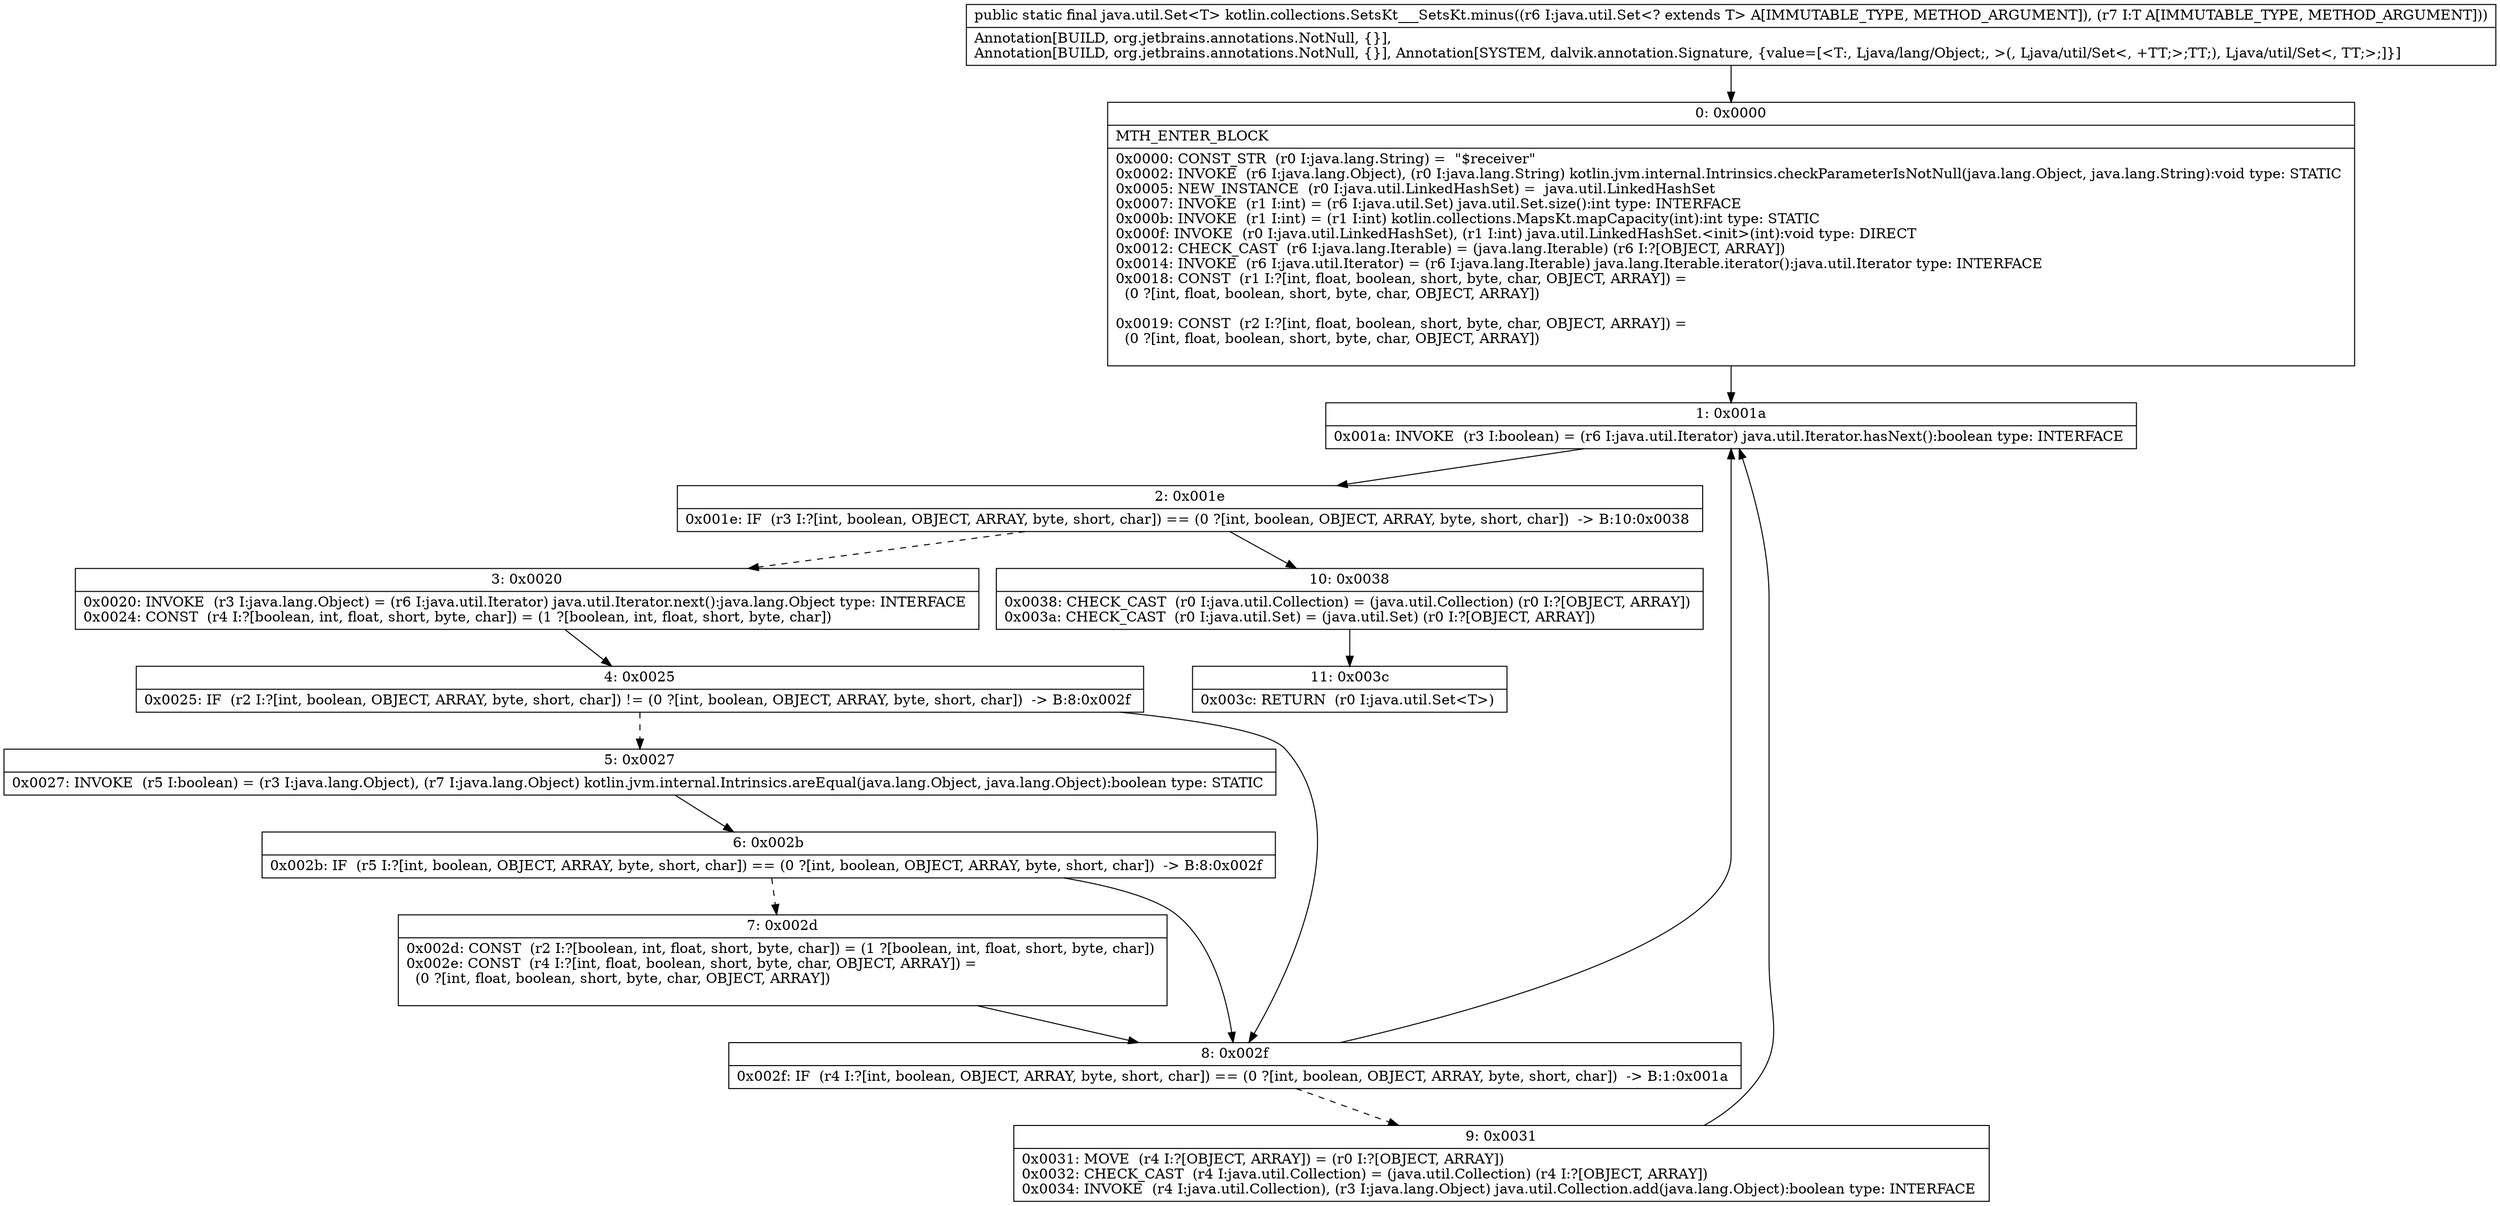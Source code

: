 digraph "CFG forkotlin.collections.SetsKt___SetsKt.minus(Ljava\/util\/Set;Ljava\/lang\/Object;)Ljava\/util\/Set;" {
Node_0 [shape=record,label="{0\:\ 0x0000|MTH_ENTER_BLOCK\l|0x0000: CONST_STR  (r0 I:java.lang.String) =  \"$receiver\" \l0x0002: INVOKE  (r6 I:java.lang.Object), (r0 I:java.lang.String) kotlin.jvm.internal.Intrinsics.checkParameterIsNotNull(java.lang.Object, java.lang.String):void type: STATIC \l0x0005: NEW_INSTANCE  (r0 I:java.util.LinkedHashSet) =  java.util.LinkedHashSet \l0x0007: INVOKE  (r1 I:int) = (r6 I:java.util.Set) java.util.Set.size():int type: INTERFACE \l0x000b: INVOKE  (r1 I:int) = (r1 I:int) kotlin.collections.MapsKt.mapCapacity(int):int type: STATIC \l0x000f: INVOKE  (r0 I:java.util.LinkedHashSet), (r1 I:int) java.util.LinkedHashSet.\<init\>(int):void type: DIRECT \l0x0012: CHECK_CAST  (r6 I:java.lang.Iterable) = (java.lang.Iterable) (r6 I:?[OBJECT, ARRAY]) \l0x0014: INVOKE  (r6 I:java.util.Iterator) = (r6 I:java.lang.Iterable) java.lang.Iterable.iterator():java.util.Iterator type: INTERFACE \l0x0018: CONST  (r1 I:?[int, float, boolean, short, byte, char, OBJECT, ARRAY]) = \l  (0 ?[int, float, boolean, short, byte, char, OBJECT, ARRAY])\l \l0x0019: CONST  (r2 I:?[int, float, boolean, short, byte, char, OBJECT, ARRAY]) = \l  (0 ?[int, float, boolean, short, byte, char, OBJECT, ARRAY])\l \l}"];
Node_1 [shape=record,label="{1\:\ 0x001a|0x001a: INVOKE  (r3 I:boolean) = (r6 I:java.util.Iterator) java.util.Iterator.hasNext():boolean type: INTERFACE \l}"];
Node_2 [shape=record,label="{2\:\ 0x001e|0x001e: IF  (r3 I:?[int, boolean, OBJECT, ARRAY, byte, short, char]) == (0 ?[int, boolean, OBJECT, ARRAY, byte, short, char])  \-\> B:10:0x0038 \l}"];
Node_3 [shape=record,label="{3\:\ 0x0020|0x0020: INVOKE  (r3 I:java.lang.Object) = (r6 I:java.util.Iterator) java.util.Iterator.next():java.lang.Object type: INTERFACE \l0x0024: CONST  (r4 I:?[boolean, int, float, short, byte, char]) = (1 ?[boolean, int, float, short, byte, char]) \l}"];
Node_4 [shape=record,label="{4\:\ 0x0025|0x0025: IF  (r2 I:?[int, boolean, OBJECT, ARRAY, byte, short, char]) != (0 ?[int, boolean, OBJECT, ARRAY, byte, short, char])  \-\> B:8:0x002f \l}"];
Node_5 [shape=record,label="{5\:\ 0x0027|0x0027: INVOKE  (r5 I:boolean) = (r3 I:java.lang.Object), (r7 I:java.lang.Object) kotlin.jvm.internal.Intrinsics.areEqual(java.lang.Object, java.lang.Object):boolean type: STATIC \l}"];
Node_6 [shape=record,label="{6\:\ 0x002b|0x002b: IF  (r5 I:?[int, boolean, OBJECT, ARRAY, byte, short, char]) == (0 ?[int, boolean, OBJECT, ARRAY, byte, short, char])  \-\> B:8:0x002f \l}"];
Node_7 [shape=record,label="{7\:\ 0x002d|0x002d: CONST  (r2 I:?[boolean, int, float, short, byte, char]) = (1 ?[boolean, int, float, short, byte, char]) \l0x002e: CONST  (r4 I:?[int, float, boolean, short, byte, char, OBJECT, ARRAY]) = \l  (0 ?[int, float, boolean, short, byte, char, OBJECT, ARRAY])\l \l}"];
Node_8 [shape=record,label="{8\:\ 0x002f|0x002f: IF  (r4 I:?[int, boolean, OBJECT, ARRAY, byte, short, char]) == (0 ?[int, boolean, OBJECT, ARRAY, byte, short, char])  \-\> B:1:0x001a \l}"];
Node_9 [shape=record,label="{9\:\ 0x0031|0x0031: MOVE  (r4 I:?[OBJECT, ARRAY]) = (r0 I:?[OBJECT, ARRAY]) \l0x0032: CHECK_CAST  (r4 I:java.util.Collection) = (java.util.Collection) (r4 I:?[OBJECT, ARRAY]) \l0x0034: INVOKE  (r4 I:java.util.Collection), (r3 I:java.lang.Object) java.util.Collection.add(java.lang.Object):boolean type: INTERFACE \l}"];
Node_10 [shape=record,label="{10\:\ 0x0038|0x0038: CHECK_CAST  (r0 I:java.util.Collection) = (java.util.Collection) (r0 I:?[OBJECT, ARRAY]) \l0x003a: CHECK_CAST  (r0 I:java.util.Set) = (java.util.Set) (r0 I:?[OBJECT, ARRAY]) \l}"];
Node_11 [shape=record,label="{11\:\ 0x003c|0x003c: RETURN  (r0 I:java.util.Set\<T\>) \l}"];
MethodNode[shape=record,label="{public static final java.util.Set\<T\> kotlin.collections.SetsKt___SetsKt.minus((r6 I:java.util.Set\<? extends T\> A[IMMUTABLE_TYPE, METHOD_ARGUMENT]), (r7 I:T A[IMMUTABLE_TYPE, METHOD_ARGUMENT]))  | Annotation[BUILD, org.jetbrains.annotations.NotNull, \{\}], \lAnnotation[BUILD, org.jetbrains.annotations.NotNull, \{\}], Annotation[SYSTEM, dalvik.annotation.Signature, \{value=[\<T:, Ljava\/lang\/Object;, \>(, Ljava\/util\/Set\<, +TT;\>;TT;), Ljava\/util\/Set\<, TT;\>;]\}]\l}"];
MethodNode -> Node_0;
Node_0 -> Node_1;
Node_1 -> Node_2;
Node_2 -> Node_3[style=dashed];
Node_2 -> Node_10;
Node_3 -> Node_4;
Node_4 -> Node_5[style=dashed];
Node_4 -> Node_8;
Node_5 -> Node_6;
Node_6 -> Node_7[style=dashed];
Node_6 -> Node_8;
Node_7 -> Node_8;
Node_8 -> Node_1;
Node_8 -> Node_9[style=dashed];
Node_9 -> Node_1;
Node_10 -> Node_11;
}

